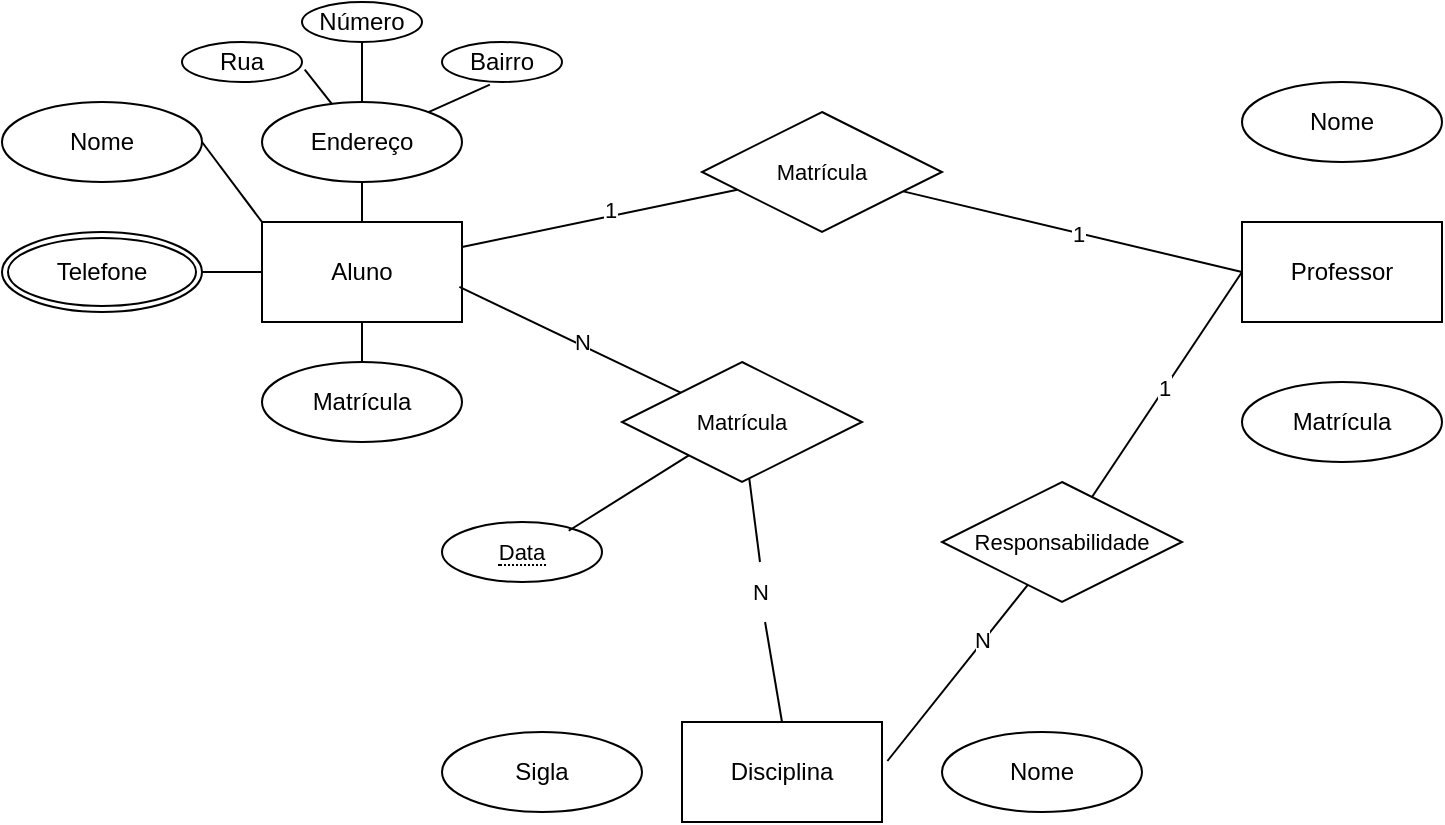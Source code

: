 <mxfile version="24.7.7">
  <diagram name="Página-1" id="XZMj1RtXGpoSELeLbi9E">
    <mxGraphModel dx="1188" dy="691" grid="1" gridSize="10" guides="1" tooltips="1" connect="1" arrows="1" fold="1" page="1" pageScale="1" pageWidth="827" pageHeight="1169" math="0" shadow="0">
      <root>
        <mxCell id="0" />
        <mxCell id="1" parent="0" />
        <mxCell id="wgHs0JKu5NM7Zx9zBye6-25" style="edgeStyle=orthogonalEdgeStyle;shape=connector;rounded=0;orthogonalLoop=1;jettySize=auto;html=1;entryX=0.5;entryY=0;entryDx=0;entryDy=0;strokeColor=default;align=center;verticalAlign=middle;fontFamily=Helvetica;fontSize=11;fontColor=default;labelBackgroundColor=default;endArrow=none;endFill=0;" edge="1" parent="1" source="wgHs0JKu5NM7Zx9zBye6-1" target="wgHs0JKu5NM7Zx9zBye6-4">
          <mxGeometry relative="1" as="geometry" />
        </mxCell>
        <mxCell id="wgHs0JKu5NM7Zx9zBye6-1" value="Aluno" style="whiteSpace=wrap;html=1;align=center;" vertex="1" parent="1">
          <mxGeometry x="150" y="140" width="100" height="50" as="geometry" />
        </mxCell>
        <mxCell id="wgHs0JKu5NM7Zx9zBye6-2" value="Disciplina" style="whiteSpace=wrap;html=1;align=center;" vertex="1" parent="1">
          <mxGeometry x="360" y="390" width="100" height="50" as="geometry" />
        </mxCell>
        <mxCell id="wgHs0JKu5NM7Zx9zBye6-3" value="Professor" style="whiteSpace=wrap;html=1;align=center;" vertex="1" parent="1">
          <mxGeometry x="640" y="140" width="100" height="50" as="geometry" />
        </mxCell>
        <mxCell id="wgHs0JKu5NM7Zx9zBye6-4" value="Matrícula" style="ellipse;whiteSpace=wrap;html=1;align=center;" vertex="1" parent="1">
          <mxGeometry x="150" y="210" width="100" height="40" as="geometry" />
        </mxCell>
        <mxCell id="wgHs0JKu5NM7Zx9zBye6-5" value="Sigla" style="ellipse;whiteSpace=wrap;html=1;align=center;" vertex="1" parent="1">
          <mxGeometry x="240" y="395" width="100" height="40" as="geometry" />
        </mxCell>
        <mxCell id="wgHs0JKu5NM7Zx9zBye6-6" value="Nome" style="ellipse;whiteSpace=wrap;html=1;align=center;" vertex="1" parent="1">
          <mxGeometry x="490" y="395" width="100" height="40" as="geometry" />
        </mxCell>
        <mxCell id="wgHs0JKu5NM7Zx9zBye6-24" style="edgeStyle=orthogonalEdgeStyle;shape=connector;rounded=0;orthogonalLoop=1;jettySize=auto;html=1;entryX=0.5;entryY=0;entryDx=0;entryDy=0;strokeColor=default;align=center;verticalAlign=middle;fontFamily=Helvetica;fontSize=11;fontColor=default;labelBackgroundColor=default;endArrow=none;endFill=0;" edge="1" parent="1" source="wgHs0JKu5NM7Zx9zBye6-7" target="wgHs0JKu5NM7Zx9zBye6-1">
          <mxGeometry relative="1" as="geometry" />
        </mxCell>
        <mxCell id="wgHs0JKu5NM7Zx9zBye6-27" style="edgeStyle=none;shape=connector;rounded=0;orthogonalLoop=1;jettySize=auto;html=1;entryX=0.5;entryY=1;entryDx=0;entryDy=0;strokeColor=default;align=center;verticalAlign=middle;fontFamily=Helvetica;fontSize=11;fontColor=default;labelBackgroundColor=default;endArrow=none;endFill=0;" edge="1" parent="1" source="wgHs0JKu5NM7Zx9zBye6-7" target="wgHs0JKu5NM7Zx9zBye6-17">
          <mxGeometry relative="1" as="geometry" />
        </mxCell>
        <mxCell id="wgHs0JKu5NM7Zx9zBye6-7" value="Endereço" style="ellipse;whiteSpace=wrap;html=1;align=center;" vertex="1" parent="1">
          <mxGeometry x="150" y="80" width="100" height="40" as="geometry" />
        </mxCell>
        <mxCell id="wgHs0JKu5NM7Zx9zBye6-13" value="Nome" style="ellipse;whiteSpace=wrap;html=1;align=center;" vertex="1" parent="1">
          <mxGeometry x="640" y="70" width="100" height="40" as="geometry" />
        </mxCell>
        <mxCell id="wgHs0JKu5NM7Zx9zBye6-14" value="Matrícula" style="ellipse;whiteSpace=wrap;html=1;align=center;" vertex="1" parent="1">
          <mxGeometry x="639.999" y="219.999" width="100" height="40" as="geometry" />
        </mxCell>
        <mxCell id="wgHs0JKu5NM7Zx9zBye6-21" style="rounded=0;orthogonalLoop=1;jettySize=auto;html=1;endArrow=none;endFill=0;" edge="1" parent="1" source="wgHs0JKu5NM7Zx9zBye6-15" target="wgHs0JKu5NM7Zx9zBye6-1">
          <mxGeometry relative="1" as="geometry" />
        </mxCell>
        <mxCell id="wgHs0JKu5NM7Zx9zBye6-15" value="Telefone" style="ellipse;shape=doubleEllipse;margin=3;whiteSpace=wrap;html=1;align=center;" vertex="1" parent="1">
          <mxGeometry x="20" y="145" width="100" height="40" as="geometry" />
        </mxCell>
        <mxCell id="wgHs0JKu5NM7Zx9zBye6-23" style="shape=connector;rounded=0;orthogonalLoop=1;jettySize=auto;html=1;exitX=1;exitY=0.5;exitDx=0;exitDy=0;strokeColor=default;align=center;verticalAlign=middle;fontFamily=Helvetica;fontSize=11;fontColor=default;labelBackgroundColor=default;endArrow=none;endFill=0;entryX=0;entryY=0;entryDx=0;entryDy=0;" edge="1" parent="1" source="wgHs0JKu5NM7Zx9zBye6-16" target="wgHs0JKu5NM7Zx9zBye6-1">
          <mxGeometry relative="1" as="geometry">
            <mxPoint x="130" y="140" as="targetPoint" />
          </mxGeometry>
        </mxCell>
        <mxCell id="wgHs0JKu5NM7Zx9zBye6-16" value="Nome" style="ellipse;whiteSpace=wrap;html=1;align=center;" vertex="1" parent="1">
          <mxGeometry x="20" y="80" width="100" height="40" as="geometry" />
        </mxCell>
        <mxCell id="wgHs0JKu5NM7Zx9zBye6-17" value="Número" style="ellipse;whiteSpace=wrap;html=1;align=center;" vertex="1" parent="1">
          <mxGeometry x="170" y="30" width="60" height="20" as="geometry" />
        </mxCell>
        <mxCell id="wgHs0JKu5NM7Zx9zBye6-18" value="Rua" style="ellipse;whiteSpace=wrap;html=1;align=center;" vertex="1" parent="1">
          <mxGeometry x="110" y="50" width="60" height="20" as="geometry" />
        </mxCell>
        <mxCell id="wgHs0JKu5NM7Zx9zBye6-19" value="Bairro" style="ellipse;whiteSpace=wrap;html=1;align=center;" vertex="1" parent="1">
          <mxGeometry x="240" y="50" width="60" height="20" as="geometry" />
        </mxCell>
        <mxCell id="wgHs0JKu5NM7Zx9zBye6-26" style="shape=connector;rounded=0;orthogonalLoop=1;jettySize=auto;html=1;entryX=1.023;entryY=0.693;entryDx=0;entryDy=0;entryPerimeter=0;strokeColor=default;align=center;verticalAlign=middle;fontFamily=Helvetica;fontSize=11;fontColor=default;labelBackgroundColor=default;endArrow=none;endFill=0;" edge="1" parent="1" source="wgHs0JKu5NM7Zx9zBye6-7" target="wgHs0JKu5NM7Zx9zBye6-18">
          <mxGeometry relative="1" as="geometry" />
        </mxCell>
        <mxCell id="wgHs0JKu5NM7Zx9zBye6-28" style="edgeStyle=none;shape=connector;rounded=0;orthogonalLoop=1;jettySize=auto;html=1;entryX=0.399;entryY=1.067;entryDx=0;entryDy=0;entryPerimeter=0;strokeColor=default;align=center;verticalAlign=middle;fontFamily=Helvetica;fontSize=11;fontColor=default;labelBackgroundColor=default;endArrow=none;endFill=0;" edge="1" parent="1" source="wgHs0JKu5NM7Zx9zBye6-7" target="wgHs0JKu5NM7Zx9zBye6-19">
          <mxGeometry relative="1" as="geometry" />
        </mxCell>
        <mxCell id="wgHs0JKu5NM7Zx9zBye6-31" style="edgeStyle=none;shape=connector;rounded=0;orthogonalLoop=1;jettySize=auto;html=1;entryX=0.5;entryY=0;entryDx=0;entryDy=0;strokeColor=default;align=center;verticalAlign=middle;fontFamily=Helvetica;fontSize=11;fontColor=default;labelBackgroundColor=default;endArrow=none;endFill=0;" edge="1" parent="1" source="wgHs0JKu5NM7Zx9zBye6-35" target="wgHs0JKu5NM7Zx9zBye6-2">
          <mxGeometry relative="1" as="geometry" />
        </mxCell>
        <mxCell id="wgHs0JKu5NM7Zx9zBye6-29" value="Matrícula" style="shape=rhombus;perimeter=rhombusPerimeter;whiteSpace=wrap;html=1;align=center;fontFamily=Helvetica;fontSize=11;fontColor=default;labelBackgroundColor=default;" vertex="1" parent="1">
          <mxGeometry x="330" y="210" width="120" height="60" as="geometry" />
        </mxCell>
        <mxCell id="wgHs0JKu5NM7Zx9zBye6-30" style="edgeStyle=none;shape=connector;rounded=0;orthogonalLoop=1;jettySize=auto;html=1;entryX=0.987;entryY=0.649;entryDx=0;entryDy=0;entryPerimeter=0;strokeColor=default;align=center;verticalAlign=middle;fontFamily=Helvetica;fontSize=11;fontColor=default;labelBackgroundColor=default;endArrow=none;endFill=0;" edge="1" parent="1" source="wgHs0JKu5NM7Zx9zBye6-29" target="wgHs0JKu5NM7Zx9zBye6-1">
          <mxGeometry relative="1" as="geometry" />
        </mxCell>
        <mxCell id="wgHs0JKu5NM7Zx9zBye6-34" value="N" style="edgeLabel;html=1;align=center;verticalAlign=middle;resizable=0;points=[];fontFamily=Helvetica;fontSize=11;fontColor=default;labelBackgroundColor=default;" vertex="1" connectable="0" parent="wgHs0JKu5NM7Zx9zBye6-30">
          <mxGeometry x="-0.187" y="-1" relative="1" as="geometry">
            <mxPoint x="-5" y="-3" as="offset" />
          </mxGeometry>
        </mxCell>
        <mxCell id="wgHs0JKu5NM7Zx9zBye6-32" value="&lt;span style=&quot;border-bottom: 1px dotted&quot;&gt;Data&lt;/span&gt;" style="ellipse;whiteSpace=wrap;html=1;align=center;fontFamily=Helvetica;fontSize=11;fontColor=default;labelBackgroundColor=default;" vertex="1" parent="1">
          <mxGeometry x="240" y="290" width="80" height="30" as="geometry" />
        </mxCell>
        <mxCell id="wgHs0JKu5NM7Zx9zBye6-33" style="edgeStyle=none;shape=connector;rounded=0;orthogonalLoop=1;jettySize=auto;html=1;entryX=0.792;entryY=0.146;entryDx=0;entryDy=0;entryPerimeter=0;strokeColor=default;align=center;verticalAlign=middle;fontFamily=Helvetica;fontSize=11;fontColor=default;labelBackgroundColor=default;endArrow=none;endFill=0;" edge="1" parent="1" source="wgHs0JKu5NM7Zx9zBye6-29" target="wgHs0JKu5NM7Zx9zBye6-32">
          <mxGeometry relative="1" as="geometry" />
        </mxCell>
        <mxCell id="wgHs0JKu5NM7Zx9zBye6-36" value="" style="edgeStyle=none;shape=connector;rounded=0;orthogonalLoop=1;jettySize=auto;html=1;entryX=0.5;entryY=0;entryDx=0;entryDy=0;strokeColor=default;align=center;verticalAlign=middle;fontFamily=Helvetica;fontSize=11;fontColor=default;labelBackgroundColor=default;endArrow=none;endFill=0;" edge="1" parent="1" source="wgHs0JKu5NM7Zx9zBye6-29" target="wgHs0JKu5NM7Zx9zBye6-35">
          <mxGeometry relative="1" as="geometry">
            <mxPoint x="394" y="268" as="sourcePoint" />
            <mxPoint x="410" y="390" as="targetPoint" />
          </mxGeometry>
        </mxCell>
        <mxCell id="wgHs0JKu5NM7Zx9zBye6-35" value="N" style="text;html=1;align=center;verticalAlign=middle;resizable=0;points=[];autosize=1;strokeColor=none;fillColor=none;fontFamily=Helvetica;fontSize=11;fontColor=default;labelBackgroundColor=default;" vertex="1" parent="1">
          <mxGeometry x="384" y="310" width="30" height="30" as="geometry" />
        </mxCell>
        <mxCell id="wgHs0JKu5NM7Zx9zBye6-38" style="edgeStyle=none;shape=connector;rounded=0;orthogonalLoop=1;jettySize=auto;html=1;entryX=0;entryY=0.5;entryDx=0;entryDy=0;strokeColor=default;align=center;verticalAlign=middle;fontFamily=Helvetica;fontSize=11;fontColor=default;labelBackgroundColor=default;endArrow=none;endFill=0;" edge="1" parent="1" source="wgHs0JKu5NM7Zx9zBye6-37" target="wgHs0JKu5NM7Zx9zBye6-3">
          <mxGeometry relative="1" as="geometry" />
        </mxCell>
        <mxCell id="wgHs0JKu5NM7Zx9zBye6-41" value="1" style="edgeLabel;html=1;align=center;verticalAlign=middle;resizable=0;points=[];fontFamily=Helvetica;fontSize=11;fontColor=default;labelBackgroundColor=default;" vertex="1" connectable="0" parent="wgHs0JKu5NM7Zx9zBye6-38">
          <mxGeometry x="-0.03" y="1" relative="1" as="geometry">
            <mxPoint as="offset" />
          </mxGeometry>
        </mxCell>
        <mxCell id="wgHs0JKu5NM7Zx9zBye6-37" value="Responsabilidade" style="shape=rhombus;perimeter=rhombusPerimeter;whiteSpace=wrap;html=1;align=center;fontFamily=Helvetica;fontSize=11;fontColor=default;labelBackgroundColor=default;" vertex="1" parent="1">
          <mxGeometry x="490" y="270" width="120" height="60" as="geometry" />
        </mxCell>
        <mxCell id="wgHs0JKu5NM7Zx9zBye6-39" style="edgeStyle=none;shape=connector;rounded=0;orthogonalLoop=1;jettySize=auto;html=1;entryX=1.027;entryY=0.39;entryDx=0;entryDy=0;entryPerimeter=0;strokeColor=default;align=center;verticalAlign=middle;fontFamily=Helvetica;fontSize=11;fontColor=default;labelBackgroundColor=default;endArrow=none;endFill=0;" edge="1" parent="1" source="wgHs0JKu5NM7Zx9zBye6-37" target="wgHs0JKu5NM7Zx9zBye6-2">
          <mxGeometry relative="1" as="geometry" />
        </mxCell>
        <mxCell id="wgHs0JKu5NM7Zx9zBye6-40" value="N" style="edgeLabel;html=1;align=center;verticalAlign=middle;resizable=0;points=[];fontFamily=Helvetica;fontSize=11;fontColor=default;labelBackgroundColor=default;" vertex="1" connectable="0" parent="wgHs0JKu5NM7Zx9zBye6-39">
          <mxGeometry x="-0.371" y="-1" relative="1" as="geometry">
            <mxPoint as="offset" />
          </mxGeometry>
        </mxCell>
        <mxCell id="wgHs0JKu5NM7Zx9zBye6-43" style="edgeStyle=none;shape=connector;rounded=0;orthogonalLoop=1;jettySize=auto;html=1;entryX=1;entryY=0.25;entryDx=0;entryDy=0;strokeColor=default;align=center;verticalAlign=middle;fontFamily=Helvetica;fontSize=11;fontColor=default;labelBackgroundColor=default;endArrow=none;endFill=0;" edge="1" parent="1" source="wgHs0JKu5NM7Zx9zBye6-42" target="wgHs0JKu5NM7Zx9zBye6-1">
          <mxGeometry relative="1" as="geometry" />
        </mxCell>
        <mxCell id="wgHs0JKu5NM7Zx9zBye6-45" value="1" style="edgeLabel;html=1;align=center;verticalAlign=middle;resizable=0;points=[];fontFamily=Helvetica;fontSize=11;fontColor=default;labelBackgroundColor=default;" vertex="1" connectable="0" parent="wgHs0JKu5NM7Zx9zBye6-43">
          <mxGeometry x="-0.072" y="-3" relative="1" as="geometry">
            <mxPoint as="offset" />
          </mxGeometry>
        </mxCell>
        <mxCell id="wgHs0JKu5NM7Zx9zBye6-44" style="edgeStyle=none;shape=connector;rounded=0;orthogonalLoop=1;jettySize=auto;html=1;entryX=0;entryY=0.5;entryDx=0;entryDy=0;strokeColor=default;align=center;verticalAlign=middle;fontFamily=Helvetica;fontSize=11;fontColor=default;labelBackgroundColor=default;endArrow=none;endFill=0;" edge="1" parent="1" source="wgHs0JKu5NM7Zx9zBye6-42" target="wgHs0JKu5NM7Zx9zBye6-3">
          <mxGeometry relative="1" as="geometry" />
        </mxCell>
        <mxCell id="wgHs0JKu5NM7Zx9zBye6-46" value="1" style="edgeLabel;html=1;align=center;verticalAlign=middle;resizable=0;points=[];fontFamily=Helvetica;fontSize=11;fontColor=default;labelBackgroundColor=default;" vertex="1" connectable="0" parent="wgHs0JKu5NM7Zx9zBye6-44">
          <mxGeometry x="0.034" relative="1" as="geometry">
            <mxPoint as="offset" />
          </mxGeometry>
        </mxCell>
        <mxCell id="wgHs0JKu5NM7Zx9zBye6-42" value="Matrícula" style="shape=rhombus;perimeter=rhombusPerimeter;whiteSpace=wrap;html=1;align=center;fontFamily=Helvetica;fontSize=11;fontColor=default;labelBackgroundColor=default;" vertex="1" parent="1">
          <mxGeometry x="370" y="85" width="120" height="60" as="geometry" />
        </mxCell>
      </root>
    </mxGraphModel>
  </diagram>
</mxfile>
